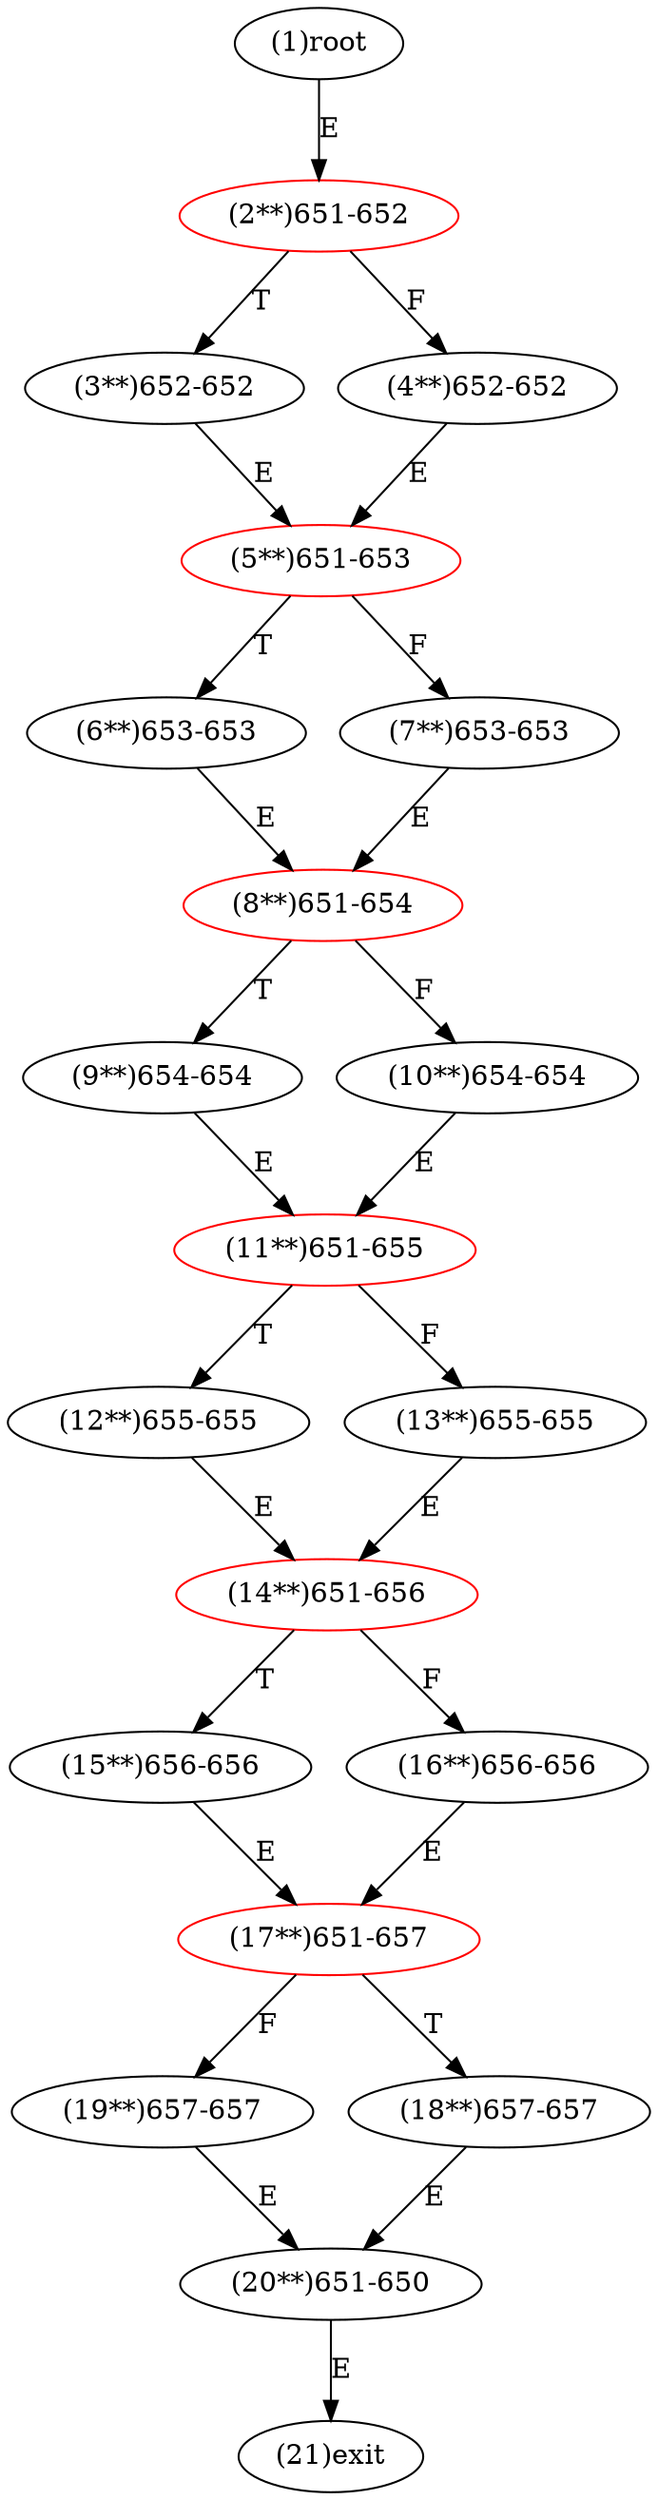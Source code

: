 digraph "" { 
1[ label="(1)root"];
2[ label="(2**)651-652",color=red];
3[ label="(3**)652-652"];
4[ label="(4**)652-652"];
5[ label="(5**)651-653",color=red];
6[ label="(6**)653-653"];
7[ label="(7**)653-653"];
8[ label="(8**)651-654",color=red];
9[ label="(9**)654-654"];
10[ label="(10**)654-654"];
11[ label="(11**)651-655",color=red];
12[ label="(12**)655-655"];
13[ label="(13**)655-655"];
14[ label="(14**)651-656",color=red];
15[ label="(15**)656-656"];
17[ label="(17**)651-657",color=red];
16[ label="(16**)656-656"];
19[ label="(19**)657-657"];
18[ label="(18**)657-657"];
21[ label="(21)exit"];
20[ label="(20**)651-650"];
1->2[ label="E"];
2->4[ label="F"];
2->3[ label="T"];
3->5[ label="E"];
4->5[ label="E"];
5->7[ label="F"];
5->6[ label="T"];
6->8[ label="E"];
7->8[ label="E"];
8->10[ label="F"];
8->9[ label="T"];
9->11[ label="E"];
10->11[ label="E"];
11->13[ label="F"];
11->12[ label="T"];
12->14[ label="E"];
13->14[ label="E"];
14->16[ label="F"];
14->15[ label="T"];
15->17[ label="E"];
16->17[ label="E"];
17->19[ label="F"];
17->18[ label="T"];
18->20[ label="E"];
19->20[ label="E"];
20->21[ label="E"];
}